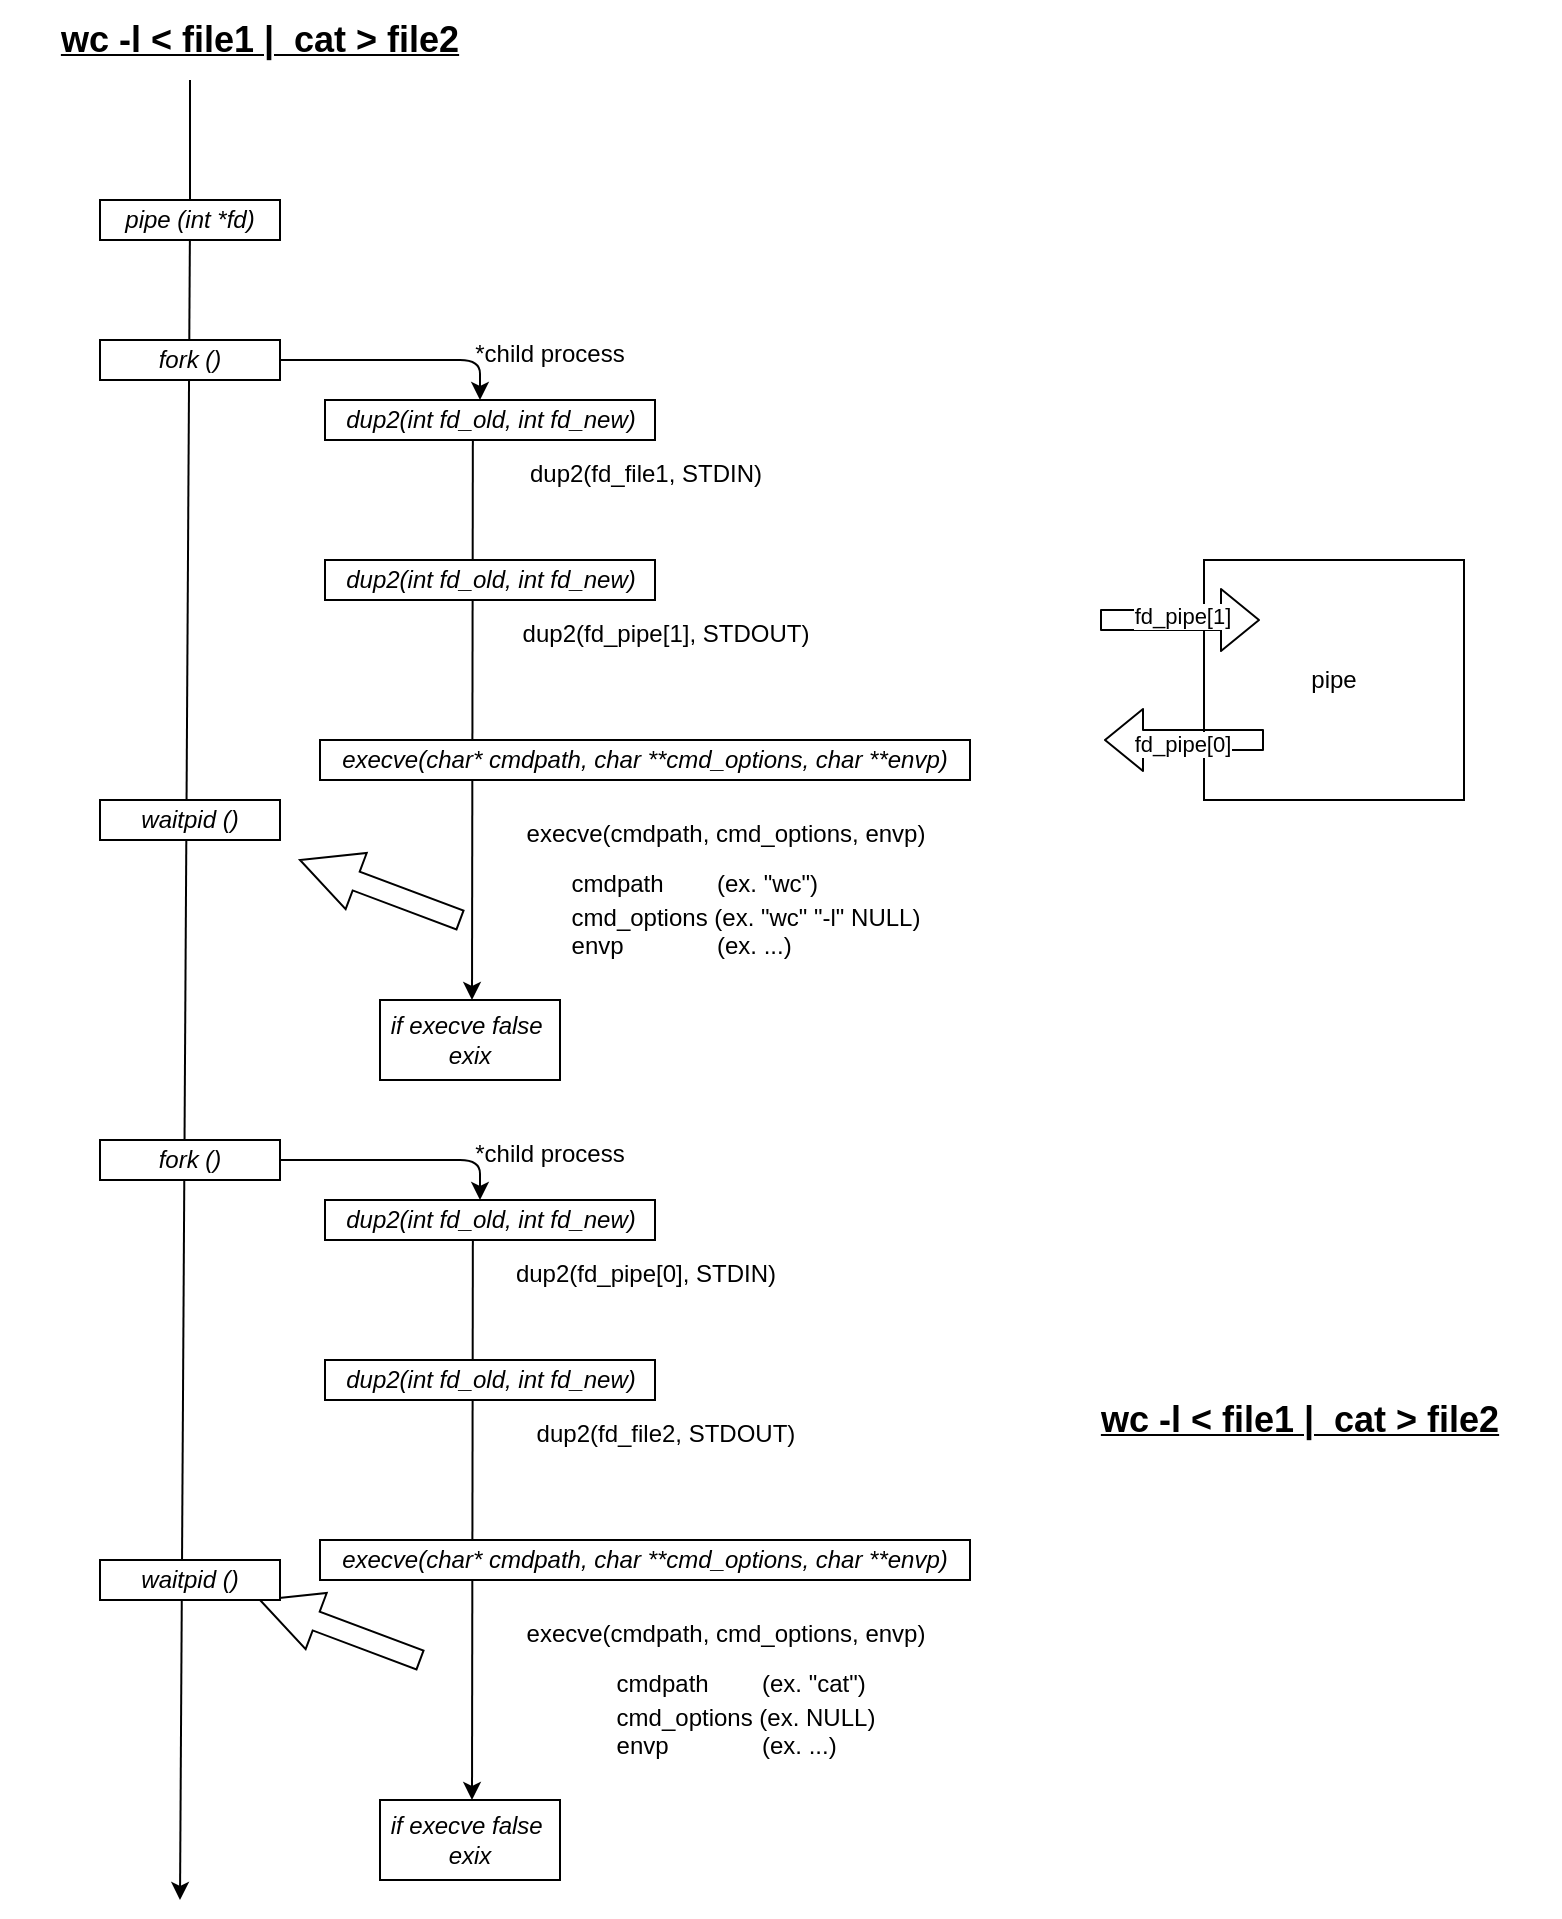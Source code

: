 <mxfile>
    <diagram id="BvWW733BPgkkqq4AlifG" name="pipe overview">
        <mxGraphModel dx="1570" dy="861" grid="1" gridSize="10" guides="1" tooltips="1" connect="1" arrows="1" fold="1" page="1" pageScale="1" pageWidth="827" pageHeight="1169" math="0" shadow="0">
            <root>
                <mxCell id="0"/>
                <mxCell id="1" parent="0"/>
                <mxCell id="Jq0JvMKap-hnIyRNJl9d-1" value="" style="edgeStyle=none;orthogonalLoop=1;jettySize=auto;html=1;startArrow=none;" edge="1" parent="1" source="Jq0JvMKap-hnIyRNJl9d-4">
                    <mxGeometry width="80" relative="1" as="geometry">
                        <mxPoint x="90" y="90" as="sourcePoint"/>
                        <mxPoint x="90" y="990" as="targetPoint"/>
                        <Array as="points"/>
                    </mxGeometry>
                </mxCell>
                <mxCell id="Jq0JvMKap-hnIyRNJl9d-2" value="pipe" style="whiteSpace=wrap;html=1;" vertex="1" parent="1">
                    <mxGeometry x="602" y="320" width="130" height="120" as="geometry"/>
                </mxCell>
                <mxCell id="Jq0JvMKap-hnIyRNJl9d-3" value="" style="edgeStyle=none;orthogonalLoop=1;jettySize=auto;html=1;endArrow=none;" edge="1" parent="1" target="Jq0JvMKap-hnIyRNJl9d-4">
                    <mxGeometry width="80" relative="1" as="geometry">
                        <mxPoint x="95" y="80" as="sourcePoint"/>
                        <mxPoint x="90" y="760" as="targetPoint"/>
                        <Array as="points"/>
                    </mxGeometry>
                </mxCell>
                <mxCell id="Jq0JvMKap-hnIyRNJl9d-4" value="&lt;i&gt;pipe (int *fd)&lt;/i&gt;" style="whiteSpace=wrap;html=1;" vertex="1" parent="1">
                    <mxGeometry x="50" y="140" width="90" height="20" as="geometry"/>
                </mxCell>
                <mxCell id="Jq0JvMKap-hnIyRNJl9d-5" value="" style="edgeStyle=none;orthogonalLoop=1;jettySize=auto;html=1;shape=flexArrow;" edge="1" parent="1">
                    <mxGeometry width="80" relative="1" as="geometry">
                        <mxPoint x="550" y="350" as="sourcePoint"/>
                        <mxPoint x="630" y="350" as="targetPoint"/>
                        <Array as="points"/>
                    </mxGeometry>
                </mxCell>
                <mxCell id="Jq0JvMKap-hnIyRNJl9d-6" value="fd_pipe[1]" style="edgeLabel;html=1;align=center;verticalAlign=middle;resizable=0;points=[];" vertex="1" connectable="0" parent="Jq0JvMKap-hnIyRNJl9d-5">
                    <mxGeometry x="0.029" y="2" relative="1" as="geometry">
                        <mxPoint as="offset"/>
                    </mxGeometry>
                </mxCell>
                <mxCell id="Jq0JvMKap-hnIyRNJl9d-7" value="" style="edgeStyle=none;orthogonalLoop=1;jettySize=auto;html=1;shape=flexArrow;movable=1;resizable=1;rotatable=1;deletable=1;editable=1;connectable=1;" edge="1" parent="1">
                    <mxGeometry width="80" relative="1" as="geometry">
                        <mxPoint x="632" y="410" as="sourcePoint"/>
                        <mxPoint x="552" y="410" as="targetPoint"/>
                        <Array as="points"/>
                    </mxGeometry>
                </mxCell>
                <mxCell id="Jq0JvMKap-hnIyRNJl9d-8" value="fd_pipe[0]" style="edgeLabel;html=1;align=center;verticalAlign=middle;resizable=1;points=[];movable=1;rotatable=1;deletable=1;editable=1;connectable=1;" vertex="1" connectable="0" parent="Jq0JvMKap-hnIyRNJl9d-7">
                    <mxGeometry x="0.029" y="2" relative="1" as="geometry">
                        <mxPoint as="offset"/>
                    </mxGeometry>
                </mxCell>
                <mxCell id="Jq0JvMKap-hnIyRNJl9d-9" value="&lt;u&gt;&lt;b&gt;&lt;font style=&quot;font-size: 18px;&quot;&gt;wc -l &amp;lt; file1 |&amp;nbsp; cat &amp;gt; file2&lt;/font&gt;&lt;/b&gt;&lt;/u&gt;" style="text;strokeColor=none;align=center;fillColor=none;html=1;verticalAlign=middle;whiteSpace=wrap;rounded=0;" vertex="1" parent="1">
                    <mxGeometry y="40" width="260" height="40" as="geometry"/>
                </mxCell>
                <mxCell id="Jq0JvMKap-hnIyRNJl9d-10" style="edgeStyle=none;html=1;exitX=0.047;exitY=-0.061;exitDx=0;exitDy=0;exitPerimeter=0;" edge="1" parent="1" source="Jq0JvMKap-hnIyRNJl9d-12">
                    <mxGeometry relative="1" as="geometry">
                        <mxPoint x="236" y="540" as="targetPoint"/>
                        <mxPoint x="245" y="530" as="sourcePoint"/>
                    </mxGeometry>
                </mxCell>
                <mxCell id="Jq0JvMKap-hnIyRNJl9d-11" value="&lt;i&gt;dup2(int fd_old, int fd_new)&lt;/i&gt;" style="whiteSpace=wrap;html=1;" vertex="1" parent="1">
                    <mxGeometry x="162.5" y="240" width="165" height="20" as="geometry"/>
                </mxCell>
                <mxCell id="Jq0JvMKap-hnIyRNJl9d-12" value="&lt;span style=&quot;font-size: 12px;&quot;&gt;dup2(fd_file1, STDIN)&lt;/span&gt;" style="text;strokeColor=none;align=center;fillColor=none;html=1;verticalAlign=middle;whiteSpace=wrap;rounded=0;fontSize=18;" vertex="1" parent="1">
                    <mxGeometry x="227.5" y="260" width="190" height="30" as="geometry"/>
                </mxCell>
                <mxCell id="Jq0JvMKap-hnIyRNJl9d-13" value="&lt;i&gt;dup2(int fd_old, int fd_new)&lt;/i&gt;" style="whiteSpace=wrap;html=1;" vertex="1" parent="1">
                    <mxGeometry x="162.5" y="320" width="165" height="20" as="geometry"/>
                </mxCell>
                <mxCell id="Jq0JvMKap-hnIyRNJl9d-14" value="&lt;span style=&quot;font-size: 12px;&quot;&gt;dup2(fd_pipe[1], STDOUT)&lt;/span&gt;" style="text;strokeColor=none;align=center;fillColor=none;html=1;verticalAlign=middle;whiteSpace=wrap;rounded=0;fontSize=18;" vertex="1" parent="1">
                    <mxGeometry x="237.5" y="340" width="190" height="30" as="geometry"/>
                </mxCell>
                <mxCell id="Jq0JvMKap-hnIyRNJl9d-15" value="&lt;i&gt;execve(char* cmdpath, char **cmd_options, char **envp)&lt;/i&gt;" style="whiteSpace=wrap;html=1;" vertex="1" parent="1">
                    <mxGeometry x="160" y="410" width="325" height="20" as="geometry"/>
                </mxCell>
                <mxCell id="Jq0JvMKap-hnIyRNJl9d-16" value="&lt;span style=&quot;font-size: 12px;&quot;&gt;execve(cmdpath, cmd_options, envp)&lt;/span&gt;" style="text;strokeColor=none;align=center;fillColor=none;html=1;verticalAlign=middle;whiteSpace=wrap;rounded=0;fontSize=18;" vertex="1" parent="1">
                    <mxGeometry x="257.5" y="440" width="210" height="30" as="geometry"/>
                </mxCell>
                <mxCell id="Jq0JvMKap-hnIyRNJl9d-17" value="&lt;div style=&quot;text-align: left;&quot;&gt;&lt;span style=&quot;font-size: 12px; background-color: initial;&quot;&gt;cmdpath&amp;nbsp; &amp;nbsp; &amp;nbsp; &amp;nbsp; (ex. &quot;wc&quot;)&lt;/span&gt;&lt;/div&gt;&lt;span style=&quot;font-size: 12px;&quot;&gt;&lt;div style=&quot;text-align: left;&quot;&gt;&lt;span style=&quot;background-color: initial;&quot;&gt;cmd_options (ex. &quot;wc&quot; &quot;-l&quot; NULL)&lt;/span&gt;&lt;/div&gt;&lt;div style=&quot;text-align: left;&quot;&gt;&lt;span style=&quot;background-color: initial;&quot;&gt;envp&amp;nbsp; &amp;nbsp; &amp;nbsp; &amp;nbsp; &amp;nbsp; &amp;nbsp; &amp;nbsp; (ex. ...)&lt;/span&gt;&lt;/div&gt;&lt;/span&gt;" style="text;strokeColor=none;align=center;fillColor=none;html=1;verticalAlign=middle;whiteSpace=wrap;rounded=0;fontSize=18;" vertex="1" parent="1">
                    <mxGeometry x="267.5" y="460" width="210" height="70" as="geometry"/>
                </mxCell>
                <mxCell id="Jq0JvMKap-hnIyRNJl9d-18" style="edgeStyle=none;html=1;exitX=1;exitY=0.5;exitDx=0;exitDy=0;" edge="1" parent="1" source="Jq0JvMKap-hnIyRNJl9d-19">
                    <mxGeometry relative="1" as="geometry">
                        <mxPoint x="240" y="240" as="targetPoint"/>
                        <Array as="points">
                            <mxPoint x="240" y="220"/>
                        </Array>
                    </mxGeometry>
                </mxCell>
                <mxCell id="Jq0JvMKap-hnIyRNJl9d-19" value="&lt;i&gt;fork ()&lt;/i&gt;" style="whiteSpace=wrap;html=1;" vertex="1" parent="1">
                    <mxGeometry x="50" y="210" width="90" height="20" as="geometry"/>
                </mxCell>
                <mxCell id="Jq0JvMKap-hnIyRNJl9d-20" style="edgeStyle=none;shape=arrow;html=1;" edge="1" parent="1">
                    <mxGeometry relative="1" as="geometry">
                        <mxPoint x="150" y="470" as="targetPoint"/>
                        <mxPoint x="230" y="500" as="sourcePoint"/>
                    </mxGeometry>
                </mxCell>
                <mxCell id="Jq0JvMKap-hnIyRNJl9d-21" value="&lt;i&gt;if execve false&amp;nbsp;&lt;br&gt;exix&lt;/i&gt;" style="whiteSpace=wrap;html=1;" vertex="1" parent="1">
                    <mxGeometry x="190" y="540" width="90" height="40" as="geometry"/>
                </mxCell>
                <mxCell id="Jq0JvMKap-hnIyRNJl9d-22" value="&lt;i&gt;waitpid ()&lt;/i&gt;" style="whiteSpace=wrap;html=1;" vertex="1" parent="1">
                    <mxGeometry x="50" y="440" width="90" height="20" as="geometry"/>
                </mxCell>
                <mxCell id="Jq0JvMKap-hnIyRNJl9d-23" value="&lt;i&gt;fork ()&lt;/i&gt;" style="whiteSpace=wrap;html=1;" vertex="1" parent="1">
                    <mxGeometry x="50" y="610" width="90" height="20" as="geometry"/>
                </mxCell>
                <mxCell id="Jq0JvMKap-hnIyRNJl9d-24" style="edgeStyle=none;html=1;exitX=0.047;exitY=-0.061;exitDx=0;exitDy=0;exitPerimeter=0;" edge="1" parent="1" source="Jq0JvMKap-hnIyRNJl9d-26">
                    <mxGeometry relative="1" as="geometry">
                        <mxPoint x="236" y="940" as="targetPoint"/>
                        <mxPoint x="245" y="930" as="sourcePoint"/>
                    </mxGeometry>
                </mxCell>
                <mxCell id="Jq0JvMKap-hnIyRNJl9d-25" value="&lt;i&gt;dup2(int fd_old, int fd_new)&lt;/i&gt;" style="whiteSpace=wrap;html=1;" vertex="1" parent="1">
                    <mxGeometry x="162.5" y="640" width="165" height="20" as="geometry"/>
                </mxCell>
                <mxCell id="Jq0JvMKap-hnIyRNJl9d-26" value="&lt;span style=&quot;font-size: 12px;&quot;&gt;dup2(fd_pipe[0], STDIN)&lt;/span&gt;" style="text;strokeColor=none;align=center;fillColor=none;html=1;verticalAlign=middle;whiteSpace=wrap;rounded=0;fontSize=18;" vertex="1" parent="1">
                    <mxGeometry x="227.5" y="660" width="190" height="30" as="geometry"/>
                </mxCell>
                <mxCell id="Jq0JvMKap-hnIyRNJl9d-27" value="&lt;i&gt;dup2(int fd_old, int fd_new)&lt;/i&gt;" style="whiteSpace=wrap;html=1;" vertex="1" parent="1">
                    <mxGeometry x="162.5" y="720" width="165" height="20" as="geometry"/>
                </mxCell>
                <mxCell id="Jq0JvMKap-hnIyRNJl9d-28" value="&lt;span style=&quot;font-size: 12px;&quot;&gt;dup2(fd_file2, STDOUT)&lt;/span&gt;" style="text;strokeColor=none;align=center;fillColor=none;html=1;verticalAlign=middle;whiteSpace=wrap;rounded=0;fontSize=18;" vertex="1" parent="1">
                    <mxGeometry x="237.5" y="740" width="190" height="30" as="geometry"/>
                </mxCell>
                <mxCell id="Jq0JvMKap-hnIyRNJl9d-29" value="&lt;i&gt;execve(char* cmdpath, char **cmd_options, char **envp)&lt;/i&gt;" style="whiteSpace=wrap;html=1;" vertex="1" parent="1">
                    <mxGeometry x="160" y="810" width="325" height="20" as="geometry"/>
                </mxCell>
                <mxCell id="Jq0JvMKap-hnIyRNJl9d-30" value="&lt;span style=&quot;font-size: 12px;&quot;&gt;execve(cmdpath, cmd_options, envp)&lt;/span&gt;" style="text;strokeColor=none;align=center;fillColor=none;html=1;verticalAlign=middle;whiteSpace=wrap;rounded=0;fontSize=18;" vertex="1" parent="1">
                    <mxGeometry x="257.5" y="840" width="210" height="30" as="geometry"/>
                </mxCell>
                <mxCell id="Jq0JvMKap-hnIyRNJl9d-31" value="&lt;div style=&quot;text-align: left;&quot;&gt;&lt;span style=&quot;font-size: 12px; background-color: initial;&quot;&gt;cmdpath&amp;nbsp; &amp;nbsp; &amp;nbsp; &amp;nbsp; (ex. &quot;cat&quot;)&lt;/span&gt;&lt;/div&gt;&lt;span style=&quot;font-size: 12px;&quot;&gt;&lt;div style=&quot;text-align: left;&quot;&gt;&lt;span style=&quot;background-color: initial;&quot;&gt;cmd_options (ex. NULL)&lt;/span&gt;&lt;/div&gt;&lt;div style=&quot;text-align: left;&quot;&gt;&lt;span style=&quot;background-color: initial;&quot;&gt;envp&amp;nbsp; &amp;nbsp; &amp;nbsp; &amp;nbsp; &amp;nbsp; &amp;nbsp; &amp;nbsp; (ex. ...)&lt;/span&gt;&lt;/div&gt;&lt;/span&gt;" style="text;strokeColor=none;align=center;fillColor=none;html=1;verticalAlign=middle;whiteSpace=wrap;rounded=0;fontSize=18;" vertex="1" parent="1">
                    <mxGeometry x="267.5" y="860" width="210" height="70" as="geometry"/>
                </mxCell>
                <mxCell id="Jq0JvMKap-hnIyRNJl9d-32" style="edgeStyle=none;html=1;exitX=1;exitY=0.5;exitDx=0;exitDy=0;" edge="1" parent="1">
                    <mxGeometry relative="1" as="geometry">
                        <mxPoint x="240" y="640" as="targetPoint"/>
                        <mxPoint x="140" y="620" as="sourcePoint"/>
                        <Array as="points">
                            <mxPoint x="240" y="620"/>
                        </Array>
                    </mxGeometry>
                </mxCell>
                <mxCell id="Jq0JvMKap-hnIyRNJl9d-33" style="edgeStyle=none;shape=arrow;html=1;" edge="1" parent="1">
                    <mxGeometry relative="1" as="geometry">
                        <mxPoint x="130" y="840" as="targetPoint"/>
                        <mxPoint x="210" y="870" as="sourcePoint"/>
                    </mxGeometry>
                </mxCell>
                <mxCell id="Jq0JvMKap-hnIyRNJl9d-34" value="&lt;i&gt;if execve false&amp;nbsp;&lt;br&gt;exix&lt;/i&gt;" style="whiteSpace=wrap;html=1;" vertex="1" parent="1">
                    <mxGeometry x="190" y="940" width="90" height="40" as="geometry"/>
                </mxCell>
                <mxCell id="Jq0JvMKap-hnIyRNJl9d-35" value="&lt;i&gt;waitpid ()&lt;/i&gt;" style="whiteSpace=wrap;html=1;" vertex="1" parent="1">
                    <mxGeometry x="50" y="820" width="90" height="20" as="geometry"/>
                </mxCell>
                <mxCell id="Jq0JvMKap-hnIyRNJl9d-36" value="&lt;u&gt;&lt;b&gt;&lt;font style=&quot;font-size: 18px;&quot;&gt;wc -l &amp;lt; file1 |&amp;nbsp; cat &amp;gt; file2&lt;/font&gt;&lt;/b&gt;&lt;/u&gt;" style="text;strokeColor=none;align=center;fillColor=none;html=1;verticalAlign=middle;whiteSpace=wrap;rounded=0;" vertex="1" parent="1">
                    <mxGeometry x="520" y="730" width="260" height="40" as="geometry"/>
                </mxCell>
                <mxCell id="Jq0JvMKap-hnIyRNJl9d-37" value="&lt;span style=&quot;font-size: 12px;&quot;&gt;*child process&lt;/span&gt;" style="text;strokeColor=none;align=center;fillColor=none;html=1;verticalAlign=middle;whiteSpace=wrap;rounded=0;fontSize=18;" vertex="1" parent="1">
                    <mxGeometry x="180" y="200" width="190" height="30" as="geometry"/>
                </mxCell>
                <mxCell id="Jq0JvMKap-hnIyRNJl9d-38" value="&lt;span style=&quot;font-size: 12px;&quot;&gt;*child process&lt;/span&gt;" style="text;strokeColor=none;align=center;fillColor=none;html=1;verticalAlign=middle;whiteSpace=wrap;rounded=0;fontSize=18;" vertex="1" parent="1">
                    <mxGeometry x="180" y="600" width="190" height="30" as="geometry"/>
                </mxCell>
            </root>
        </mxGraphModel>
    </diagram>
    <diagram id="ne1Ae2F7Ikecl4E5r_GX" name="exec overview">
        <mxGraphModel dx="1570" dy="861" grid="1" gridSize="10" guides="1" tooltips="1" connect="1" arrows="1" fold="1" page="1" pageScale="1" pageWidth="827" pageHeight="1169" math="0" shadow="0">
            <root>
                <mxCell id="0"/>
                <mxCell id="1" parent="0"/>
                <mxCell id="3" value="" style="edgeStyle=none;orthogonalLoop=1;jettySize=auto;html=1;" parent="1" edge="1">
                    <mxGeometry width="80" relative="1" as="geometry">
                        <mxPoint x="80" y="40" as="sourcePoint"/>
                        <mxPoint x="80" y="840" as="targetPoint"/>
                        <Array as="points"/>
                    </mxGeometry>
                </mxCell>
                <mxCell id="7" style="edgeStyle=orthogonalEdgeStyle;html=1;exitX=1;exitY=0.5;exitDx=0;exitDy=0;entryX=0.5;entryY=0;entryDx=0;entryDy=0;" parent="1" source="4" target="6" edge="1">
                    <mxGeometry relative="1" as="geometry"/>
                </mxCell>
                <mxCell id="4" value="fork" style="whiteSpace=wrap;html=1;" parent="1" vertex="1">
                    <mxGeometry x="40" y="110" width="80" height="20" as="geometry"/>
                </mxCell>
                <mxCell id="5" value="pipe" style="whiteSpace=wrap;html=1;" parent="1" vertex="1">
                    <mxGeometry x="40" y="70" width="80" height="20" as="geometry"/>
                </mxCell>
                <mxCell id="9" style="edgeStyle=none;html=1;exitX=0.5;exitY=1;exitDx=0;exitDy=0;entryX=0.5;entryY=0;entryDx=0;entryDy=0;" parent="1" source="6" target="8" edge="1">
                    <mxGeometry relative="1" as="geometry">
                        <mxPoint x="210" y="210" as="sourcePoint"/>
                    </mxGeometry>
                </mxCell>
                <mxCell id="11" style="edgeStyle=orthogonalEdgeStyle;html=1;exitX=1;exitY=0.5;exitDx=0;exitDy=0;entryX=0;entryY=0.5;entryDx=0;entryDy=0;" parent="1" source="6" target="10" edge="1">
                    <mxGeometry relative="1" as="geometry"/>
                </mxCell>
                <mxCell id="6" value="open redirection path" style="whiteSpace=wrap;html=1;" parent="1" vertex="1">
                    <mxGeometry x="150" y="150" width="120" height="20" as="geometry"/>
                </mxCell>
                <mxCell id="15" style="edgeStyle=orthogonalEdgeStyle;html=1;exitX=1;exitY=0.5;exitDx=0;exitDy=0;strokeColor=#FFFFFF;" parent="1" source="8" edge="1">
                    <mxGeometry relative="1" as="geometry">
                        <mxPoint x="310" y="290" as="targetPoint"/>
                    </mxGeometry>
                </mxCell>
                <mxCell id="19" style="edgeStyle=orthogonalEdgeStyle;html=1;exitX=0.5;exitY=1;exitDx=0;exitDy=0;entryX=0.5;entryY=0;entryDx=0;entryDy=0;strokeColor=#FFFFFF;" parent="1" source="8" target="18" edge="1">
                    <mxGeometry relative="1" as="geometry"/>
                </mxCell>
                <mxCell id="8" value="search cmd" style="whiteSpace=wrap;html=1;" parent="1" vertex="1">
                    <mxGeometry x="150" y="280" width="120" height="20" as="geometry"/>
                </mxCell>
                <mxCell id="13" style="edgeStyle=orthogonalEdgeStyle;html=1;exitX=1;exitY=0.5;exitDx=0;exitDy=0;strokeColor=#FF0000;entryX=1;entryY=0.5;entryDx=0;entryDy=0;" parent="1" source="10" target="23" edge="1">
                    <mxGeometry relative="1" as="geometry">
                        <mxPoint x="120" y="290" as="targetPoint"/>
                        <Array as="points">
                            <mxPoint x="620" y="160"/>
                            <mxPoint x="620" y="480"/>
                        </Array>
                    </mxGeometry>
                </mxCell>
                <mxCell id="10" value="if redirection path not exist or&lt;br&gt;path permit err, exit 1" style="text;strokeColor=none;align=center;fillColor=none;html=1;verticalAlign=middle;whiteSpace=wrap;rounded=0;" parent="1" vertex="1">
                    <mxGeometry x="310" y="140" width="190" height="40" as="geometry"/>
                </mxCell>
                <mxCell id="17" style="edgeStyle=orthogonalEdgeStyle;html=1;exitX=1;exitY=0.5;exitDx=0;exitDy=0;strokeColor=#FF0000;" parent="1" source="16" edge="1">
                    <mxGeometry relative="1" as="geometry">
                        <mxPoint x="620" y="320" as="targetPoint"/>
                    </mxGeometry>
                </mxCell>
                <mxCell id="16" value="if&amp;nbsp; cmd not found, exit 127&lt;br&gt;if&amp;nbsp; cmd not permit, exit 126&lt;br&gt;if cmd is a dir, exit 126" style="text;strokeColor=none;align=center;fillColor=none;html=1;verticalAlign=middle;whiteSpace=wrap;rounded=0;" parent="1" vertex="1">
                    <mxGeometry x="310" y="270" width="190" height="40" as="geometry"/>
                </mxCell>
                <mxCell id="21" style="edgeStyle=orthogonalEdgeStyle;html=1;exitX=1;exitY=0.5;exitDx=0;exitDy=0;entryX=0;entryY=0.5;entryDx=0;entryDy=0;strokeColor=#FFFFFF;" parent="1" source="18" target="20" edge="1">
                    <mxGeometry relative="1" as="geometry"/>
                </mxCell>
                <mxCell id="18" value="exec cmd" style="whiteSpace=wrap;html=1;" parent="1" vertex="1">
                    <mxGeometry x="150" y="360" width="120" height="20" as="geometry"/>
                </mxCell>
                <mxCell id="22" style="edgeStyle=orthogonalEdgeStyle;html=1;exitX=1;exitY=0.5;exitDx=0;exitDy=0;strokeColor=#FF0000;" parent="1" source="20" edge="1">
                    <mxGeometry relative="1" as="geometry">
                        <mxPoint x="620" y="400" as="targetPoint"/>
                    </mxGeometry>
                </mxCell>
                <mxCell id="20" value="if&amp;nbsp; path is dir when inredirection need, exit 1" style="text;strokeColor=none;align=center;fillColor=none;html=1;verticalAlign=middle;whiteSpace=wrap;rounded=0;" parent="1" vertex="1">
                    <mxGeometry x="310" y="350" width="190" height="40" as="geometry"/>
                </mxCell>
                <mxCell id="23" value="waitpid" style="whiteSpace=wrap;html=1;" parent="1" vertex="1">
                    <mxGeometry x="40" y="470" width="80" height="20" as="geometry"/>
                </mxCell>
                <mxCell id="25" value="print appropriate error message" style="text;html=1;align=center;verticalAlign=middle;resizable=0;points=[];autosize=1;strokeColor=none;fillColor=none;" parent="1" vertex="1">
                    <mxGeometry x="530" y="420" width="190" height="30" as="geometry"/>
                </mxCell>
                <mxCell id="29" style="edgeStyle=orthogonalEdgeStyle;html=1;exitX=1;exitY=0.5;exitDx=0;exitDy=0;strokeColor=#FFFFFF;" parent="1" source="26" target="28" edge="1">
                    <mxGeometry relative="1" as="geometry"/>
                </mxCell>
                <mxCell id="26" value="set redirection" style="whiteSpace=wrap;html=1;" parent="1" vertex="1">
                    <mxGeometry x="150" y="210" width="120" height="20" as="geometry"/>
                </mxCell>
                <mxCell id="31" style="edgeStyle=orthogonalEdgeStyle;html=1;exitX=1;exitY=0.5;exitDx=0;exitDy=0;strokeColor=#FFFF33;" parent="1" source="28" edge="1">
                    <mxGeometry relative="1" as="geometry">
                        <mxPoint x="620" y="250" as="targetPoint"/>
                    </mxGeometry>
                </mxCell>
                <mxCell id="28" value="if set fail, exit xx" style="text;strokeColor=none;align=center;fillColor=none;html=1;verticalAlign=middle;whiteSpace=wrap;rounded=0;" parent="1" vertex="1">
                    <mxGeometry x="310" y="200" width="190" height="40" as="geometry"/>
                </mxCell>
            </root>
        </mxGraphModel>
    </diagram>
</mxfile>